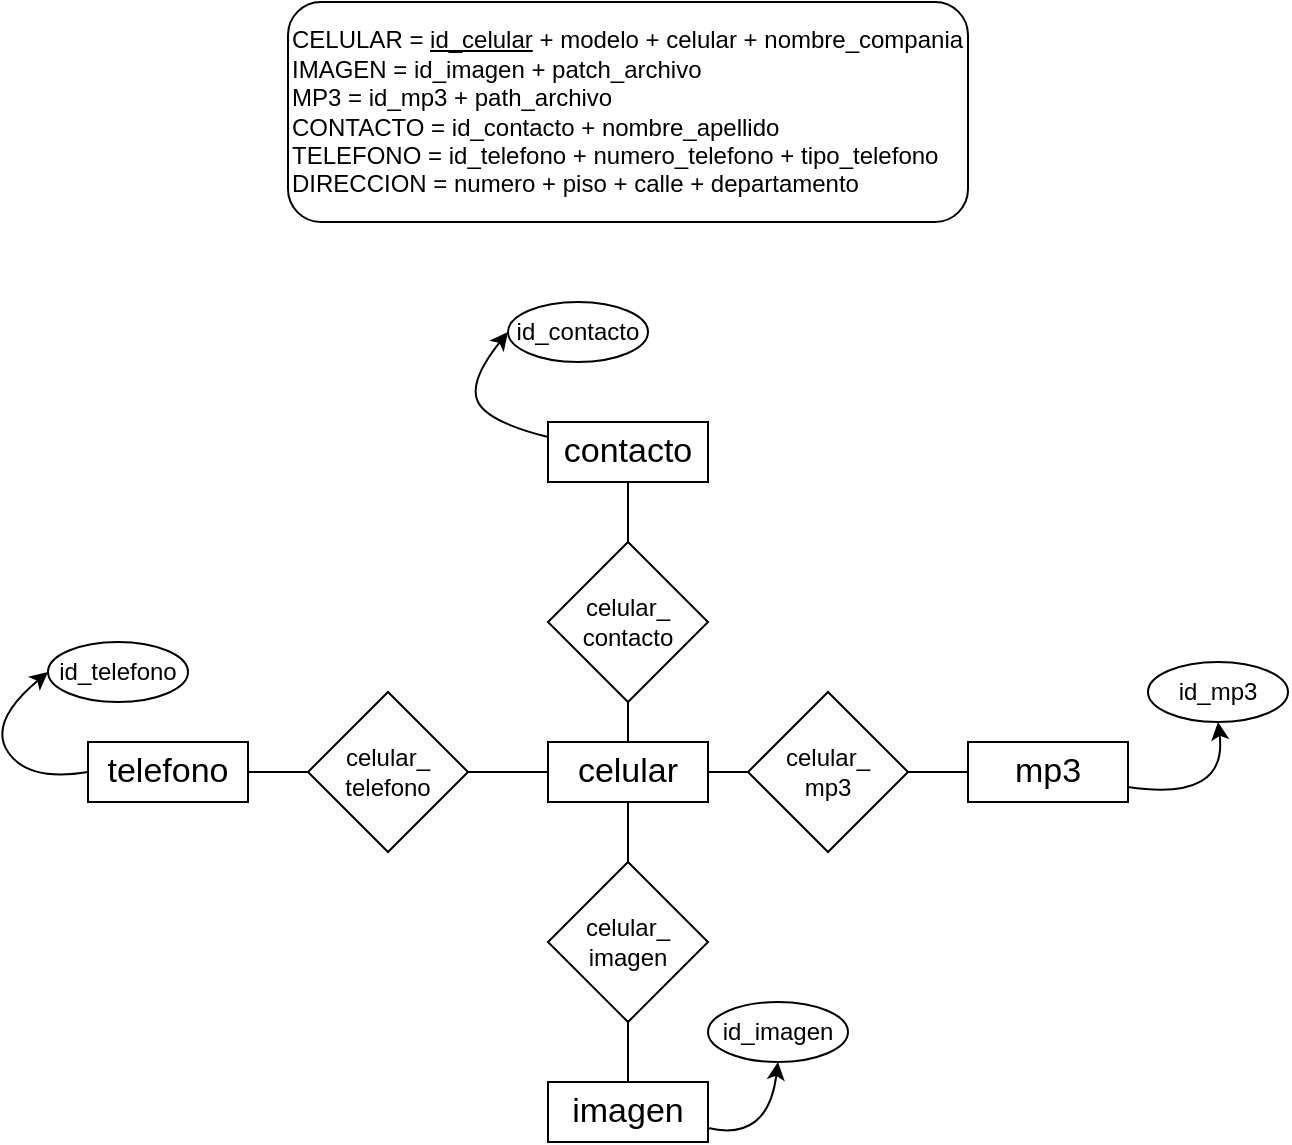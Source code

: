 <mxfile version="24.7.5">
  <diagram id="R2lEEEUBdFMjLlhIrx00" name="Page-1">
    <mxGraphModel dx="1434" dy="844" grid="1" gridSize="10" guides="1" tooltips="1" connect="1" arrows="1" fold="1" page="1" pageScale="1" pageWidth="850" pageHeight="1100" math="0" shadow="0" extFonts="Permanent Marker^https://fonts.googleapis.com/css?family=Permanent+Marker">
      <root>
        <mxCell id="0" />
        <mxCell id="1" parent="0" />
        <mxCell id="3cdHrpoO9KdR069QdQPt-1" value="celular_&lt;div&gt;imagen&lt;/div&gt;" style="rhombus;whiteSpace=wrap;html=1;" vertex="1" parent="1">
          <mxGeometry x="400" y="550" width="80" height="80" as="geometry" />
        </mxCell>
        <mxCell id="3cdHrpoO9KdR069QdQPt-2" value="CELULAR = &lt;u&gt;id_celular&lt;/u&gt;&amp;nbsp;+ modelo + celular + nombre_compania&lt;div&gt;IMAGEN = id_imagen + patch_archivo&lt;/div&gt;&lt;div&gt;MP3 = id_mp3 + path_archivo&lt;/div&gt;&lt;div&gt;CONTACTO = id_contacto + nombre_apellido&lt;/div&gt;&lt;div&gt;TELEFONO = id_telefono + numero_telefono + tipo_telefono&lt;/div&gt;&lt;div&gt;DIRECCION = numero + piso + calle + departamento&lt;/div&gt;" style="rounded=1;whiteSpace=wrap;html=1;align=left;" vertex="1" parent="1">
          <mxGeometry x="270" y="120" width="340" height="110" as="geometry" />
        </mxCell>
        <mxCell id="3cdHrpoO9KdR069QdQPt-3" value="&lt;font style=&quot;font-size: 17px;&quot;&gt;celular&lt;/font&gt;" style="rounded=0;whiteSpace=wrap;html=1;" vertex="1" parent="1">
          <mxGeometry x="400" y="490" width="80" height="30" as="geometry" />
        </mxCell>
        <mxCell id="3cdHrpoO9KdR069QdQPt-5" value="" style="endArrow=none;html=1;rounded=0;entryX=0.5;entryY=1;entryDx=0;entryDy=0;" edge="1" parent="1" source="3cdHrpoO9KdR069QdQPt-1" target="3cdHrpoO9KdR069QdQPt-3">
          <mxGeometry width="50" height="50" relative="1" as="geometry">
            <mxPoint x="380" y="570" as="sourcePoint" />
            <mxPoint x="430" y="520" as="targetPoint" />
          </mxGeometry>
        </mxCell>
        <mxCell id="3cdHrpoO9KdR069QdQPt-6" value="&lt;span style=&quot;font-size: 17px;&quot;&gt;imagen&lt;/span&gt;" style="rounded=0;whiteSpace=wrap;html=1;" vertex="1" parent="1">
          <mxGeometry x="400" y="660" width="80" height="30" as="geometry" />
        </mxCell>
        <mxCell id="3cdHrpoO9KdR069QdQPt-7" value="" style="endArrow=none;html=1;rounded=0;entryX=0.5;entryY=1;entryDx=0;entryDy=0;exitX=0.5;exitY=0;exitDx=0;exitDy=0;" edge="1" parent="1" source="3cdHrpoO9KdR069QdQPt-6" target="3cdHrpoO9KdR069QdQPt-1">
          <mxGeometry width="50" height="50" relative="1" as="geometry">
            <mxPoint x="440" y="690" as="sourcePoint" />
            <mxPoint x="490" y="650" as="targetPoint" />
          </mxGeometry>
        </mxCell>
        <mxCell id="3cdHrpoO9KdR069QdQPt-8" value="&lt;span style=&quot;font-size: 17px;&quot;&gt;contacto&lt;/span&gt;" style="rounded=0;whiteSpace=wrap;html=1;" vertex="1" parent="1">
          <mxGeometry x="400" y="330" width="80" height="30" as="geometry" />
        </mxCell>
        <mxCell id="3cdHrpoO9KdR069QdQPt-9" value="celular_&lt;div&gt;contacto&lt;/div&gt;" style="rhombus;whiteSpace=wrap;html=1;" vertex="1" parent="1">
          <mxGeometry x="400" y="390" width="80" height="80" as="geometry" />
        </mxCell>
        <mxCell id="3cdHrpoO9KdR069QdQPt-10" value="" style="endArrow=none;html=1;rounded=0;exitX=0.5;exitY=0;exitDx=0;exitDy=0;entryX=0.5;entryY=1;entryDx=0;entryDy=0;" edge="1" parent="1" source="3cdHrpoO9KdR069QdQPt-3" target="3cdHrpoO9KdR069QdQPt-9">
          <mxGeometry width="50" height="50" relative="1" as="geometry">
            <mxPoint x="160" y="510" as="sourcePoint" />
            <mxPoint x="210" y="460" as="targetPoint" />
          </mxGeometry>
        </mxCell>
        <mxCell id="3cdHrpoO9KdR069QdQPt-11" value="" style="endArrow=none;html=1;rounded=0;entryX=0.5;entryY=1;entryDx=0;entryDy=0;" edge="1" parent="1" source="3cdHrpoO9KdR069QdQPt-9" target="3cdHrpoO9KdR069QdQPt-8">
          <mxGeometry width="50" height="50" relative="1" as="geometry">
            <mxPoint x="50" y="430" as="sourcePoint" />
            <mxPoint x="100" y="380" as="targetPoint" />
          </mxGeometry>
        </mxCell>
        <mxCell id="3cdHrpoO9KdR069QdQPt-13" value="celular_&lt;div&gt;telefono&lt;/div&gt;" style="rhombus;whiteSpace=wrap;html=1;" vertex="1" parent="1">
          <mxGeometry x="280" y="465" width="80" height="80" as="geometry" />
        </mxCell>
        <mxCell id="3cdHrpoO9KdR069QdQPt-14" value="&lt;span style=&quot;font-size: 17px;&quot;&gt;telefono&lt;/span&gt;" style="rounded=0;whiteSpace=wrap;html=1;" vertex="1" parent="1">
          <mxGeometry x="170" y="490" width="80" height="30" as="geometry" />
        </mxCell>
        <mxCell id="3cdHrpoO9KdR069QdQPt-15" value="" style="endArrow=none;html=1;rounded=0;entryX=0;entryY=0.5;entryDx=0;entryDy=0;exitX=1;exitY=0.5;exitDx=0;exitDy=0;" edge="1" parent="1" source="3cdHrpoO9KdR069QdQPt-13" target="3cdHrpoO9KdR069QdQPt-3">
          <mxGeometry width="50" height="50" relative="1" as="geometry">
            <mxPoint x="180" y="650" as="sourcePoint" />
            <mxPoint x="230" y="600" as="targetPoint" />
          </mxGeometry>
        </mxCell>
        <mxCell id="3cdHrpoO9KdR069QdQPt-16" value="" style="endArrow=none;html=1;rounded=0;entryX=0;entryY=0.5;entryDx=0;entryDy=0;exitX=1;exitY=0.5;exitDx=0;exitDy=0;" edge="1" parent="1" source="3cdHrpoO9KdR069QdQPt-14" target="3cdHrpoO9KdR069QdQPt-13">
          <mxGeometry width="50" height="50" relative="1" as="geometry">
            <mxPoint x="130" y="700" as="sourcePoint" />
            <mxPoint x="180" y="650" as="targetPoint" />
          </mxGeometry>
        </mxCell>
        <mxCell id="3cdHrpoO9KdR069QdQPt-17" value="celular_&lt;div&gt;mp3&lt;/div&gt;" style="rhombus;whiteSpace=wrap;html=1;" vertex="1" parent="1">
          <mxGeometry x="500" y="465" width="80" height="80" as="geometry" />
        </mxCell>
        <mxCell id="3cdHrpoO9KdR069QdQPt-18" value="" style="endArrow=none;html=1;rounded=0;entryX=0;entryY=0.5;entryDx=0;entryDy=0;exitX=1;exitY=0.5;exitDx=0;exitDy=0;" edge="1" parent="1" source="3cdHrpoO9KdR069QdQPt-3" target="3cdHrpoO9KdR069QdQPt-17">
          <mxGeometry width="50" height="50" relative="1" as="geometry">
            <mxPoint x="320" y="830" as="sourcePoint" />
            <mxPoint x="370" y="780" as="targetPoint" />
          </mxGeometry>
        </mxCell>
        <mxCell id="3cdHrpoO9KdR069QdQPt-19" value="&lt;span style=&quot;font-size: 17px;&quot;&gt;mp3&lt;/span&gt;" style="rounded=0;whiteSpace=wrap;html=1;" vertex="1" parent="1">
          <mxGeometry x="610" y="490" width="80" height="30" as="geometry" />
        </mxCell>
        <mxCell id="3cdHrpoO9KdR069QdQPt-20" value="" style="endArrow=none;html=1;rounded=0;entryX=0;entryY=0.5;entryDx=0;entryDy=0;exitX=1;exitY=0.5;exitDx=0;exitDy=0;" edge="1" parent="1" source="3cdHrpoO9KdR069QdQPt-17" target="3cdHrpoO9KdR069QdQPt-19">
          <mxGeometry width="50" height="50" relative="1" as="geometry">
            <mxPoint x="560" y="650" as="sourcePoint" />
            <mxPoint x="610" y="600" as="targetPoint" />
          </mxGeometry>
        </mxCell>
        <mxCell id="3cdHrpoO9KdR069QdQPt-21" value="id_telefono" style="ellipse;whiteSpace=wrap;html=1;" vertex="1" parent="1">
          <mxGeometry x="150" y="440" width="70" height="30" as="geometry" />
        </mxCell>
        <mxCell id="3cdHrpoO9KdR069QdQPt-23" value="" style="curved=1;endArrow=classic;html=1;rounded=0;exitX=0;exitY=0.5;exitDx=0;exitDy=0;entryX=0;entryY=0.5;entryDx=0;entryDy=0;" edge="1" parent="1" source="3cdHrpoO9KdR069QdQPt-14" target="3cdHrpoO9KdR069QdQPt-21">
          <mxGeometry width="50" height="50" relative="1" as="geometry">
            <mxPoint x="120" y="530" as="sourcePoint" />
            <mxPoint x="100" y="480" as="targetPoint" />
            <Array as="points">
              <mxPoint x="140" y="510" />
              <mxPoint x="120" y="480" />
            </Array>
          </mxGeometry>
        </mxCell>
        <mxCell id="3cdHrpoO9KdR069QdQPt-24" value="id_contacto" style="ellipse;whiteSpace=wrap;html=1;" vertex="1" parent="1">
          <mxGeometry x="380" y="270" width="70" height="30" as="geometry" />
        </mxCell>
        <mxCell id="3cdHrpoO9KdR069QdQPt-25" value="" style="curved=1;endArrow=classic;html=1;rounded=0;exitX=0;exitY=0.25;exitDx=0;exitDy=0;entryX=0;entryY=0.5;entryDx=0;entryDy=0;" edge="1" parent="1" target="3cdHrpoO9KdR069QdQPt-24" source="3cdHrpoO9KdR069QdQPt-8">
          <mxGeometry width="50" height="50" relative="1" as="geometry">
            <mxPoint x="400" y="315" as="sourcePoint" />
            <mxPoint x="330" y="290" as="targetPoint" />
            <Array as="points">
              <mxPoint x="370" y="330" />
              <mxPoint x="360" y="310" />
            </Array>
          </mxGeometry>
        </mxCell>
        <mxCell id="3cdHrpoO9KdR069QdQPt-26" value="id_mp3" style="ellipse;whiteSpace=wrap;html=1;" vertex="1" parent="1">
          <mxGeometry x="700" y="450" width="70" height="30" as="geometry" />
        </mxCell>
        <mxCell id="3cdHrpoO9KdR069QdQPt-28" value="" style="curved=1;endArrow=classic;html=1;rounded=0;exitX=1;exitY=0.75;exitDx=0;exitDy=0;entryX=0.5;entryY=1;entryDx=0;entryDy=0;" edge="1" parent="1" source="3cdHrpoO9KdR069QdQPt-19" target="3cdHrpoO9KdR069QdQPt-26">
          <mxGeometry width="50" height="50" relative="1" as="geometry">
            <mxPoint x="740" y="545" as="sourcePoint" />
            <mxPoint x="790" y="495" as="targetPoint" />
            <Array as="points">
              <mxPoint x="740" y="520" />
            </Array>
          </mxGeometry>
        </mxCell>
        <mxCell id="3cdHrpoO9KdR069QdQPt-29" value="id_imagen" style="ellipse;whiteSpace=wrap;html=1;" vertex="1" parent="1">
          <mxGeometry x="480" y="620" width="70" height="30" as="geometry" />
        </mxCell>
        <mxCell id="3cdHrpoO9KdR069QdQPt-30" value="" style="curved=1;endArrow=classic;html=1;rounded=0;exitX=1;exitY=0.75;exitDx=0;exitDy=0;entryX=0.5;entryY=1;entryDx=0;entryDy=0;" edge="1" parent="1" target="3cdHrpoO9KdR069QdQPt-29">
          <mxGeometry width="50" height="50" relative="1" as="geometry">
            <mxPoint x="480" y="683" as="sourcePoint" />
            <mxPoint x="540" y="665" as="targetPoint" />
            <Array as="points">
              <mxPoint x="510" y="690" />
            </Array>
          </mxGeometry>
        </mxCell>
      </root>
    </mxGraphModel>
  </diagram>
</mxfile>
